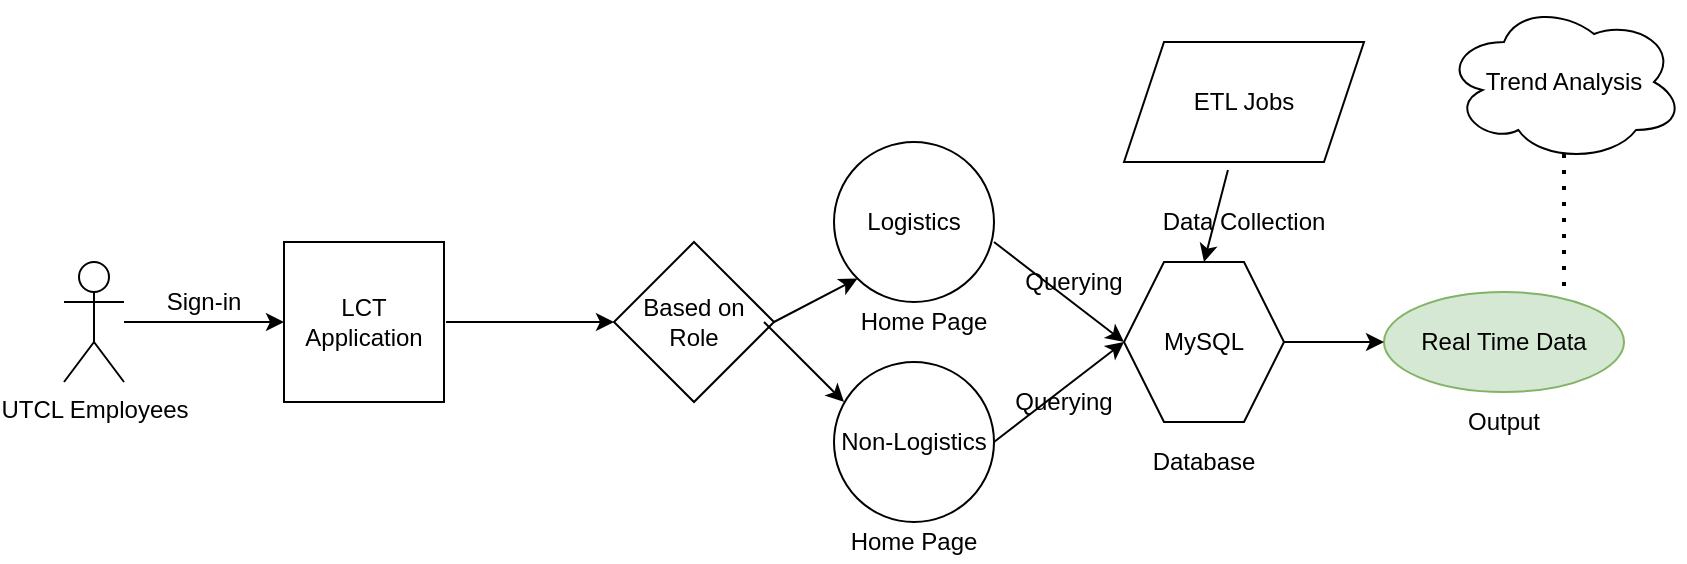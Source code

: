 <mxfile version="14.9.4" type="github" pages="3">
  <diagram id="ihwpi3PG6v21Ac_dPdbL" name="Parent LCT Diagram">
    <mxGraphModel dx="910" dy="418" grid="1" gridSize="10" guides="1" tooltips="1" connect="1" arrows="1" fold="1" page="1" pageScale="1" pageWidth="850" pageHeight="1100" math="0" shadow="0">
      <root>
        <mxCell id="0" />
        <mxCell id="1" parent="0" />
        <mxCell id="TboBpPdybJenlptqnbeH-1" value="LCT Application" style="whiteSpace=wrap;html=1;aspect=fixed;" parent="1" vertex="1">
          <mxGeometry x="150" y="140" width="80" height="80" as="geometry" />
        </mxCell>
        <mxCell id="TboBpPdybJenlptqnbeH-3" value="UTCL Employees" style="shape=umlActor;verticalLabelPosition=bottom;verticalAlign=top;html=1;outlineConnect=0;" parent="1" vertex="1">
          <mxGeometry x="40" y="150" width="30" height="60" as="geometry" />
        </mxCell>
        <mxCell id="TboBpPdybJenlptqnbeH-4" value="" style="endArrow=classic;html=1;" parent="1" source="TboBpPdybJenlptqnbeH-3" edge="1">
          <mxGeometry width="50" height="50" relative="1" as="geometry">
            <mxPoint x="60" y="150" as="sourcePoint" />
            <mxPoint x="150" y="180" as="targetPoint" />
          </mxGeometry>
        </mxCell>
        <mxCell id="TboBpPdybJenlptqnbeH-5" value="Sign-in" style="text;html=1;strokeColor=none;fillColor=none;align=center;verticalAlign=middle;whiteSpace=wrap;rounded=0;" parent="1" vertex="1">
          <mxGeometry x="90" y="160" width="40" height="20" as="geometry" />
        </mxCell>
        <mxCell id="TboBpPdybJenlptqnbeH-6" value="Real Time Data" style="ellipse;whiteSpace=wrap;html=1;fillColor=#d5e8d4;strokeColor=#82b366;" parent="1" vertex="1">
          <mxGeometry x="700" y="165" width="120" height="50" as="geometry" />
        </mxCell>
        <mxCell id="TboBpPdybJenlptqnbeH-7" value="" style="endArrow=classic;html=1;entryX=0;entryY=0.5;entryDx=0;entryDy=0;" parent="1" target="TboBpPdybJenlptqnbeH-24" edge="1">
          <mxGeometry width="50" height="50" relative="1" as="geometry">
            <mxPoint x="231.03" y="180" as="sourcePoint" />
            <mxPoint x="305" y="269" as="targetPoint" />
          </mxGeometry>
        </mxCell>
        <mxCell id="TboBpPdybJenlptqnbeH-11" value="Trend Analysis" style="ellipse;shape=cloud;whiteSpace=wrap;html=1;" parent="1" vertex="1">
          <mxGeometry x="730" y="20" width="120" height="80" as="geometry" />
        </mxCell>
        <mxCell id="TboBpPdybJenlptqnbeH-16" value="" style="endArrow=none;dashed=1;html=1;dashPattern=1 3;strokeWidth=2;" parent="1" edge="1">
          <mxGeometry width="50" height="50" relative="1" as="geometry">
            <mxPoint x="790" y="96" as="sourcePoint" />
            <mxPoint x="790" y="165" as="targetPoint" />
          </mxGeometry>
        </mxCell>
        <mxCell id="TboBpPdybJenlptqnbeH-22" value="Querying" style="text;html=1;strokeColor=none;fillColor=none;align=center;verticalAlign=middle;whiteSpace=wrap;rounded=0;" parent="1" vertex="1">
          <mxGeometry x="520" y="210" width="40" height="20" as="geometry" />
        </mxCell>
        <mxCell id="TboBpPdybJenlptqnbeH-24" value="Based on Role" style="rhombus;whiteSpace=wrap;html=1;" parent="1" vertex="1">
          <mxGeometry x="315" y="140" width="80" height="80" as="geometry" />
        </mxCell>
        <mxCell id="TboBpPdybJenlptqnbeH-26" value="Logistics" style="ellipse;whiteSpace=wrap;html=1;aspect=fixed;" parent="1" vertex="1">
          <mxGeometry x="425" y="90" width="80" height="80" as="geometry" />
        </mxCell>
        <mxCell id="TboBpPdybJenlptqnbeH-27" value="Non-Logistics" style="ellipse;whiteSpace=wrap;html=1;aspect=fixed;" parent="1" vertex="1">
          <mxGeometry x="425" y="200" width="80" height="80" as="geometry" />
        </mxCell>
        <mxCell id="TboBpPdybJenlptqnbeH-28" value="" style="endArrow=classic;html=1;entryX=0;entryY=1;entryDx=0;entryDy=0;" parent="1" target="TboBpPdybJenlptqnbeH-26" edge="1">
          <mxGeometry width="50" height="50" relative="1" as="geometry">
            <mxPoint x="395" y="180" as="sourcePoint" />
            <mxPoint x="445" y="130" as="targetPoint" />
          </mxGeometry>
        </mxCell>
        <mxCell id="TboBpPdybJenlptqnbeH-29" value="" style="endArrow=classic;html=1;" parent="1" edge="1">
          <mxGeometry width="50" height="50" relative="1" as="geometry">
            <mxPoint x="390" y="180" as="sourcePoint" />
            <mxPoint x="430" y="220" as="targetPoint" />
          </mxGeometry>
        </mxCell>
        <mxCell id="TboBpPdybJenlptqnbeH-30" value="MySQL" style="shape=hexagon;perimeter=hexagonPerimeter2;whiteSpace=wrap;html=1;fixedSize=1;" parent="1" vertex="1">
          <mxGeometry x="570" y="150" width="80" height="80" as="geometry" />
        </mxCell>
        <mxCell id="TboBpPdybJenlptqnbeH-31" value="" style="endArrow=classic;html=1;entryX=0;entryY=0.5;entryDx=0;entryDy=0;" parent="1" target="TboBpPdybJenlptqnbeH-30" edge="1">
          <mxGeometry width="50" height="50" relative="1" as="geometry">
            <mxPoint x="505" y="240" as="sourcePoint" />
            <mxPoint x="555" y="190" as="targetPoint" />
          </mxGeometry>
        </mxCell>
        <mxCell id="TboBpPdybJenlptqnbeH-32" value="" style="endArrow=classic;html=1;" parent="1" edge="1">
          <mxGeometry width="50" height="50" relative="1" as="geometry">
            <mxPoint x="505" y="140" as="sourcePoint" />
            <mxPoint x="570" y="190" as="targetPoint" />
            <Array as="points" />
          </mxGeometry>
        </mxCell>
        <mxCell id="TboBpPdybJenlptqnbeH-36" value="Querying" style="text;html=1;strokeColor=none;fillColor=none;align=center;verticalAlign=middle;whiteSpace=wrap;rounded=0;rotation=0;" parent="1" vertex="1">
          <mxGeometry x="530" y="150" width="30" height="20" as="geometry" />
        </mxCell>
        <mxCell id="TboBpPdybJenlptqnbeH-39" value="" style="endArrow=classic;html=1;entryX=0;entryY=0.5;entryDx=0;entryDy=0;exitX=1;exitY=0.5;exitDx=0;exitDy=0;" parent="1" source="TboBpPdybJenlptqnbeH-30" target="TboBpPdybJenlptqnbeH-6" edge="1">
          <mxGeometry width="50" height="50" relative="1" as="geometry">
            <mxPoint x="640" y="220" as="sourcePoint" />
            <mxPoint x="690" y="170" as="targetPoint" />
          </mxGeometry>
        </mxCell>
        <mxCell id="TboBpPdybJenlptqnbeH-40" value="Home Page" style="text;html=1;strokeColor=none;fillColor=none;align=center;verticalAlign=middle;whiteSpace=wrap;rounded=0;" parent="1" vertex="1">
          <mxGeometry x="430" y="170" width="80" height="20" as="geometry" />
        </mxCell>
        <mxCell id="TboBpPdybJenlptqnbeH-41" value="Home Page" style="text;html=1;strokeColor=none;fillColor=none;align=center;verticalAlign=middle;whiteSpace=wrap;rounded=0;" parent="1" vertex="1">
          <mxGeometry x="425" y="280" width="80" height="20" as="geometry" />
        </mxCell>
        <mxCell id="TboBpPdybJenlptqnbeH-42" value="Database" style="text;html=1;strokeColor=none;fillColor=none;align=center;verticalAlign=middle;whiteSpace=wrap;rounded=0;" parent="1" vertex="1">
          <mxGeometry x="570" y="240" width="80" height="20" as="geometry" />
        </mxCell>
        <mxCell id="TboBpPdybJenlptqnbeH-43" value="ETL Jobs" style="shape=parallelogram;perimeter=parallelogramPerimeter;whiteSpace=wrap;html=1;fixedSize=1;" parent="1" vertex="1">
          <mxGeometry x="570" y="40" width="120" height="60" as="geometry" />
        </mxCell>
        <mxCell id="TboBpPdybJenlptqnbeH-44" value="" style="endArrow=classic;html=1;exitX=0.433;exitY=1.067;exitDx=0;exitDy=0;exitPerimeter=0;" parent="1" source="TboBpPdybJenlptqnbeH-43" edge="1">
          <mxGeometry width="50" height="50" relative="1" as="geometry">
            <mxPoint x="560" y="200" as="sourcePoint" />
            <mxPoint x="610" y="150" as="targetPoint" />
          </mxGeometry>
        </mxCell>
        <mxCell id="TboBpPdybJenlptqnbeH-45" value="Data Collection" style="text;html=1;strokeColor=none;fillColor=none;align=center;verticalAlign=middle;whiteSpace=wrap;rounded=0;" parent="1" vertex="1">
          <mxGeometry x="580" y="120" width="100" height="20" as="geometry" />
        </mxCell>
        <mxCell id="TboBpPdybJenlptqnbeH-46" value="Output" style="text;html=1;strokeColor=none;fillColor=none;align=center;verticalAlign=middle;whiteSpace=wrap;rounded=0;" parent="1" vertex="1">
          <mxGeometry x="720" y="220" width="80" height="20" as="geometry" />
        </mxCell>
      </root>
    </mxGraphModel>
  </diagram>
  <diagram id="2dM_wgt5DKuxqBe2ZXQk" name="Logistics">
    <mxGraphModel dx="1760" dy="418" grid="1" gridSize="10" guides="1" tooltips="1" connect="1" arrows="1" fold="1" page="1" pageScale="1" pageWidth="850" pageHeight="1100" math="0" shadow="0">
      <root>
        <mxCell id="Jf-QFF6wfLOz15JM0meg-0" />
        <mxCell id="Jf-QFF6wfLOz15JM0meg-1" parent="Jf-QFF6wfLOz15JM0meg-0" />
        <mxCell id="6h3UA6PMcJ8tkmaxTjKr-0" value="&lt;span lang=&quot;EN-US&quot;&gt;&lt;span style=&quot;white-space: pre&quot;&gt;	&lt;/span&gt;RoadCoordinator (RDC)&lt;/span&gt;" style="shape=umlActor;verticalLabelPosition=bottom;verticalAlign=top;html=1;outlineConnect=0;" vertex="1" parent="Jf-QFF6wfLOz15JM0meg-1">
          <mxGeometry x="40" y="150" width="30" height="60" as="geometry" />
        </mxCell>
        <mxCell id="KvCo8i099XJEn44YQNHh-7" value="" style="edgeStyle=orthogonalEdgeStyle;rounded=0;orthogonalLoop=1;jettySize=auto;html=1;" edge="1" parent="Jf-QFF6wfLOz15JM0meg-1" source="PN03awmeVlYFkqDMMR8e-0" target="KvCo8i099XJEn44YQNHh-0">
          <mxGeometry relative="1" as="geometry" />
        </mxCell>
        <mxCell id="PN03awmeVlYFkqDMMR8e-0" value="LCT Application" style="whiteSpace=wrap;html=1;aspect=fixed;" vertex="1" parent="Jf-QFF6wfLOz15JM0meg-1">
          <mxGeometry x="180" y="150" width="80" height="80" as="geometry" />
        </mxCell>
        <mxCell id="mz8o5ZLXpBOSQ5gIylkF-1" style="edgeStyle=orthogonalEdgeStyle;rounded=0;orthogonalLoop=1;jettySize=auto;html=1;exitX=1;exitY=0.75;exitDx=0;exitDy=0;" edge="1" parent="Jf-QFF6wfLOz15JM0meg-1" source="viw1tFmEu8FGlzqgBKye-0">
          <mxGeometry relative="1" as="geometry">
            <mxPoint x="130" y="175" as="targetPoint" />
          </mxGeometry>
        </mxCell>
        <mxCell id="viw1tFmEu8FGlzqgBKye-0" value="Sign-in" style="text;html=1;strokeColor=none;fillColor=none;align=center;verticalAlign=middle;whiteSpace=wrap;rounded=0;" vertex="1" parent="Jf-QFF6wfLOz15JM0meg-1">
          <mxGeometry x="90" y="160" width="40" height="20" as="geometry" />
        </mxCell>
        <mxCell id="mz8o5ZLXpBOSQ5gIylkF-0" value="" style="endArrow=classic;html=1;exitX=0.5;exitY=0.5;exitDx=0;exitDy=0;exitPerimeter=0;" edge="1" parent="Jf-QFF6wfLOz15JM0meg-1" source="6h3UA6PMcJ8tkmaxTjKr-0">
          <mxGeometry width="50" height="50" relative="1" as="geometry">
            <mxPoint x="90" y="189.5" as="sourcePoint" />
            <mxPoint x="180" y="179" as="targetPoint" />
          </mxGeometry>
        </mxCell>
        <mxCell id="HM9fi9SMJqDiTyokyTgh-5" value="&lt;div&gt;Rake Coordinator (RK)&lt;/div&gt;&lt;div&gt;&lt;br&gt;&lt;/div&gt;" style="text;whiteSpace=wrap;html=1;" vertex="1" parent="Jf-QFF6wfLOz15JM0meg-1">
          <mxGeometry y="230" width="150" height="30" as="geometry" />
        </mxCell>
        <mxCell id="HM9fi9SMJqDiTyokyTgh-8" value="Plant Logistics Head (PLH)" style="text;whiteSpace=wrap;html=1;" vertex="1" parent="Jf-QFF6wfLOz15JM0meg-1">
          <mxGeometry y="250" width="150" height="30" as="geometry" />
        </mxCell>
        <mxCell id="HM9fi9SMJqDiTyokyTgh-9" value="Regional Logistics Head (RLH)" style="text;whiteSpace=wrap;html=1;" vertex="1" parent="Jf-QFF6wfLOz15JM0meg-1">
          <mxGeometry y="270" width="170" height="30" as="geometry" />
        </mxCell>
        <mxCell id="HM9fi9SMJqDiTyokyTgh-10" value="Zonal Logistics Head (ZLH)" style="text;whiteSpace=wrap;html=1;" vertex="1" parent="Jf-QFF6wfLOz15JM0meg-1">
          <mxGeometry y="290" width="150" height="30" as="geometry" />
        </mxCell>
        <mxCell id="HM9fi9SMJqDiTyokyTgh-11" value="Central Logistics Cell (CLC)" style="text;whiteSpace=wrap;html=1;" vertex="1" parent="Jf-QFF6wfLOz15JM0meg-1">
          <mxGeometry y="310" width="160" height="30" as="geometry" />
        </mxCell>
        <mxCell id="KvCo8i099XJEn44YQNHh-5" value="" style="edgeStyle=orthogonalEdgeStyle;rounded=0;orthogonalLoop=1;jettySize=auto;html=1;" edge="1" parent="Jf-QFF6wfLOz15JM0meg-1" source="DV0fefqPz8czP0GlsIlo-0" target="ELQveJA1XCpcFIEv5kWk-0">
          <mxGeometry relative="1" as="geometry" />
        </mxCell>
        <mxCell id="DV0fefqPz8czP0GlsIlo-0" value="MySQL" style="shape=hexagon;perimeter=hexagonPerimeter2;whiteSpace=wrap;html=1;fixedSize=1;" vertex="1" parent="Jf-QFF6wfLOz15JM0meg-1">
          <mxGeometry x="550" y="280" width="80" height="80" as="geometry" />
        </mxCell>
        <mxCell id="KvCo8i099XJEn44YQNHh-6" value="" style="edgeStyle=orthogonalEdgeStyle;rounded=0;orthogonalLoop=1;jettySize=auto;html=1;" edge="1" parent="Jf-QFF6wfLOz15JM0meg-1" source="2rl6-muXLqXByE_GD5u3-0" target="DV0fefqPz8czP0GlsIlo-0">
          <mxGeometry relative="1" as="geometry" />
        </mxCell>
        <mxCell id="2rl6-muXLqXByE_GD5u3-0" value="ETL Jobs" style="shape=parallelogram;perimeter=parallelogramPerimeter;whiteSpace=wrap;html=1;fixedSize=1;" vertex="1" parent="Jf-QFF6wfLOz15JM0meg-1">
          <mxGeometry x="730" y="290" width="100" height="60" as="geometry" />
        </mxCell>
        <mxCell id="OiKKK8v9pq7ARO2hMmkM-0" value="Querying" style="text;html=1;strokeColor=none;fillColor=none;align=center;verticalAlign=middle;whiteSpace=wrap;rounded=0;rotation=90;" vertex="1" parent="Jf-QFF6wfLOz15JM0meg-1">
          <mxGeometry x="560" y="240" width="40" height="20" as="geometry" />
        </mxCell>
        <mxCell id="psIVYtCFmDgO5q7gNuKh-0" value="Data Collection" style="text;html=1;strokeColor=none;fillColor=none;align=center;verticalAlign=middle;whiteSpace=wrap;rounded=0;" vertex="1" parent="Jf-QFF6wfLOz15JM0meg-1">
          <mxGeometry x="630" y="300" width="100" height="20" as="geometry" />
        </mxCell>
        <mxCell id="ELQveJA1XCpcFIEv5kWk-0" value="Real Time Data" style="ellipse;whiteSpace=wrap;html=1;fillColor=#d5e8d4;strokeColor=#82b366;" vertex="1" parent="Jf-QFF6wfLOz15JM0meg-1">
          <mxGeometry x="330" y="295" width="120" height="50" as="geometry" />
        </mxCell>
        <mxCell id="yxSgpilAf-H9DmwRI82H-0" value="Trend Analysis" style="ellipse;shape=cloud;whiteSpace=wrap;html=1;" vertex="1" parent="Jf-QFF6wfLOz15JM0meg-1">
          <mxGeometry x="180" y="270" width="120" height="80" as="geometry" />
        </mxCell>
        <mxCell id="wa06DkMv0-FsdOnmpILd-0" value="Output" style="text;html=1;strokeColor=none;fillColor=none;align=center;verticalAlign=middle;whiteSpace=wrap;rounded=0;" vertex="1" parent="Jf-QFF6wfLOz15JM0meg-1">
          <mxGeometry x="460" y="295" width="80" height="20" as="geometry" />
        </mxCell>
        <mxCell id="uDUvW_56o6TEFWSs1B9o-0" value="" style="endArrow=none;dashed=1;html=1;dashPattern=1 3;strokeWidth=2;exitX=0.95;exitY=0.588;exitDx=0;exitDy=0;exitPerimeter=0;" edge="1" parent="Jf-QFF6wfLOz15JM0meg-1" source="yxSgpilAf-H9DmwRI82H-0" target="ELQveJA1XCpcFIEv5kWk-0">
          <mxGeometry width="50" height="50" relative="1" as="geometry">
            <mxPoint x="790" y="96" as="sourcePoint" />
            <mxPoint x="790" y="165" as="targetPoint" />
          </mxGeometry>
        </mxCell>
        <mxCell id="3FZaFI_d2NECcO0djyAL-0" value="Azure Cloud-IaaS" style="shape=process;whiteSpace=wrap;html=1;backgroundOutline=1;fillColor=#ffe6cc;strokeColor=#d79b00;" vertex="1" parent="Jf-QFF6wfLOz15JM0meg-1">
          <mxGeometry x="260" y="380" width="280" height="60" as="geometry" />
        </mxCell>
        <mxCell id="KvCo8i099XJEn44YQNHh-2" value="" style="edgeStyle=orthogonalEdgeStyle;rounded=0;orthogonalLoop=1;jettySize=auto;html=1;" edge="1" parent="Jf-QFF6wfLOz15JM0meg-1" source="KvCo8i099XJEn44YQNHh-0" target="KvCo8i099XJEn44YQNHh-1">
          <mxGeometry relative="1" as="geometry" />
        </mxCell>
        <mxCell id="KvCo8i099XJEn44YQNHh-0" value="Web Server" style="rounded=0;whiteSpace=wrap;html=1;" vertex="1" parent="Jf-QFF6wfLOz15JM0meg-1">
          <mxGeometry x="360" y="160" width="90" height="60" as="geometry" />
        </mxCell>
        <mxCell id="KvCo8i099XJEn44YQNHh-4" value="" style="edgeStyle=orthogonalEdgeStyle;rounded=0;orthogonalLoop=1;jettySize=auto;html=1;" edge="1" parent="Jf-QFF6wfLOz15JM0meg-1" source="KvCo8i099XJEn44YQNHh-1" target="DV0fefqPz8czP0GlsIlo-0">
          <mxGeometry relative="1" as="geometry" />
        </mxCell>
        <mxCell id="KvCo8i099XJEn44YQNHh-1" value="App Server" style="rounded=1;whiteSpace=wrap;html=1;" vertex="1" parent="Jf-QFF6wfLOz15JM0meg-1">
          <mxGeometry x="530" y="160" width="120" height="60" as="geometry" />
        </mxCell>
        <mxCell id="KvCo8i099XJEn44YQNHh-8" value="User Request" style="text;html=1;strokeColor=none;fillColor=none;align=center;verticalAlign=middle;whiteSpace=wrap;rounded=0;" vertex="1" parent="Jf-QFF6wfLOz15JM0meg-1">
          <mxGeometry x="270" y="170" width="80" height="20" as="geometry" />
        </mxCell>
      </root>
    </mxGraphModel>
  </diagram>
  <diagram id="hWGBkeMVxOZ5TveDBM-2" name="Non-Logistics">
    <mxGraphModel dx="1760" dy="418" grid="1" gridSize="10" guides="1" tooltips="1" connect="1" arrows="1" fold="1" page="1" pageScale="1" pageWidth="850" pageHeight="1100" math="0" shadow="0">
      <root>
        <mxCell id="dH8uAsj3LXv-yCLXVmss-0" />
        <mxCell id="dH8uAsj3LXv-yCLXVmss-1" parent="dH8uAsj3LXv-yCLXVmss-0" />
        <mxCell id="Pom_EsGLPeAYHYsS_G2o-0" value="&lt;span lang=&quot;EN-US&quot;&gt;&lt;span style=&quot;white-space: pre&quot;&gt;	&lt;/span&gt;Key User-PRM, CRM, KH, KZH&lt;br&gt;&lt;/span&gt;" style="shape=umlActor;verticalLabelPosition=bottom;verticalAlign=top;html=1;outlineConnect=0;" vertex="1" parent="dH8uAsj3LXv-yCLXVmss-1">
          <mxGeometry x="60" y="150" width="30" height="60" as="geometry" />
        </mxCell>
        <mxCell id="Pom_EsGLPeAYHYsS_G2o-1" value="LCT Application" style="whiteSpace=wrap;html=1;aspect=fixed;" vertex="1" parent="dH8uAsj3LXv-yCLXVmss-1">
          <mxGeometry x="200" y="150" width="80" height="80" as="geometry" />
        </mxCell>
        <mxCell id="Pom_EsGLPeAYHYsS_G2o-3" value="Sign-in" style="text;html=1;strokeColor=none;fillColor=none;align=center;verticalAlign=middle;whiteSpace=wrap;rounded=0;" vertex="1" parent="dH8uAsj3LXv-yCLXVmss-1">
          <mxGeometry x="130" y="160" width="40" height="20" as="geometry" />
        </mxCell>
        <mxCell id="Pom_EsGLPeAYHYsS_G2o-4" value="" style="endArrow=classic;html=1;exitX=0.5;exitY=0.5;exitDx=0;exitDy=0;exitPerimeter=0;" edge="1" parent="dH8uAsj3LXv-yCLXVmss-1" source="Pom_EsGLPeAYHYsS_G2o-0">
          <mxGeometry width="50" height="50" relative="1" as="geometry">
            <mxPoint x="90" y="189.5" as="sourcePoint" />
            <mxPoint x="200" y="178" as="targetPoint" />
            <Array as="points" />
          </mxGeometry>
        </mxCell>
        <mxCell id="Pom_EsGLPeAYHYsS_G2o-5" value="" style="endArrow=classic;html=1;" edge="1" parent="dH8uAsj3LXv-yCLXVmss-1">
          <mxGeometry width="50" height="50" relative="1" as="geometry">
            <mxPoint x="280" y="180" as="sourcePoint" />
            <mxPoint x="370" y="180" as="targetPoint" />
          </mxGeometry>
        </mxCell>
        <mxCell id="Pom_EsGLPeAYHYsS_G2o-6" value="Commercial-CCH, ZCH, RCH, DAC" style="text;whiteSpace=wrap;html=1;" vertex="1" parent="dH8uAsj3LXv-yCLXVmss-1">
          <mxGeometry y="230" width="200" height="30" as="geometry" />
        </mxCell>
        <mxCell id="Pom_EsGLPeAYHYsS_G2o-7" value="Sales-NSH, TSE, TSM, RHM, ZHM" style="text;whiteSpace=wrap;html=1;" vertex="1" parent="dH8uAsj3LXv-yCLXVmss-1">
          <mxGeometry y="250" width="190" height="30" as="geometry" />
        </mxCell>
        <mxCell id="Pom_EsGLPeAYHYsS_G2o-8" value="Manufacturing-CH, PPH" style="text;whiteSpace=wrap;html=1;" vertex="1" parent="dH8uAsj3LXv-yCLXVmss-1">
          <mxGeometry y="270" width="170" height="30" as="geometry" />
        </mxCell>
        <mxCell id="reD5fX9gJrGPpCTy4eoo-0" value="User Request" style="text;html=1;align=center;verticalAlign=middle;resizable=0;points=[];autosize=1;strokeColor=none;" vertex="1" parent="dH8uAsj3LXv-yCLXVmss-1">
          <mxGeometry x="275" y="160" width="90" height="20" as="geometry" />
        </mxCell>
        <mxCell id="tyT0eDwXKY_Wt2p2SU6W-4" value="" style="edgeStyle=orthogonalEdgeStyle;rounded=0;orthogonalLoop=1;jettySize=auto;html=1;" edge="1" parent="dH8uAsj3LXv-yCLXVmss-1" source="tyT0eDwXKY_Wt2p2SU6W-2" target="tyT0eDwXKY_Wt2p2SU6W-3">
          <mxGeometry relative="1" as="geometry" />
        </mxCell>
        <mxCell id="tyT0eDwXKY_Wt2p2SU6W-2" value="Azure Load Balancer" style="rounded=1;whiteSpace=wrap;html=1;" vertex="1" parent="dH8uAsj3LXv-yCLXVmss-1">
          <mxGeometry x="370" y="150" width="120" height="60" as="geometry" />
        </mxCell>
        <mxCell id="tyT0eDwXKY_Wt2p2SU6W-12" value="" style="edgeStyle=orthogonalEdgeStyle;rounded=0;orthogonalLoop=1;jettySize=auto;html=1;" edge="1" parent="dH8uAsj3LXv-yCLXVmss-1" source="tyT0eDwXKY_Wt2p2SU6W-3" target="tyT0eDwXKY_Wt2p2SU6W-9">
          <mxGeometry relative="1" as="geometry" />
        </mxCell>
        <mxCell id="tyT0eDwXKY_Wt2p2SU6W-3" value="" style="whiteSpace=wrap;html=1;rounded=1;" vertex="1" parent="dH8uAsj3LXv-yCLXVmss-1">
          <mxGeometry x="560" y="125" width="120" height="110" as="geometry" />
        </mxCell>
        <mxCell id="tyT0eDwXKY_Wt2p2SU6W-5" value="VM1" style="whiteSpace=wrap;html=1;aspect=fixed;" vertex="1" parent="dH8uAsj3LXv-yCLXVmss-1">
          <mxGeometry x="570" y="160" width="40" height="40" as="geometry" />
        </mxCell>
        <mxCell id="tyT0eDwXKY_Wt2p2SU6W-6" value="VM2" style="whiteSpace=wrap;html=1;aspect=fixed;" vertex="1" parent="dH8uAsj3LXv-yCLXVmss-1">
          <mxGeometry x="630" y="160" width="40" height="40" as="geometry" />
        </mxCell>
        <mxCell id="tyT0eDwXKY_Wt2p2SU6W-7" value="Web Server" style="text;html=1;strokeColor=none;fillColor=none;align=center;verticalAlign=middle;whiteSpace=wrap;rounded=0;" vertex="1" parent="dH8uAsj3LXv-yCLXVmss-1">
          <mxGeometry x="585" y="200" width="80" height="20" as="geometry" />
        </mxCell>
        <mxCell id="tyT0eDwXKY_Wt2p2SU6W-17" value="" style="edgeStyle=orthogonalEdgeStyle;rounded=0;orthogonalLoop=1;jettySize=auto;html=1;" edge="1" parent="dH8uAsj3LXv-yCLXVmss-1" source="tyT0eDwXKY_Wt2p2SU6W-9">
          <mxGeometry relative="1" as="geometry">
            <mxPoint x="830" y="290" as="targetPoint" />
          </mxGeometry>
        </mxCell>
        <mxCell id="tyT0eDwXKY_Wt2p2SU6W-9" value="Azure Load Balancer" style="rounded=1;whiteSpace=wrap;html=1;" vertex="1" parent="dH8uAsj3LXv-yCLXVmss-1">
          <mxGeometry x="770" y="150" width="120" height="60" as="geometry" />
        </mxCell>
        <mxCell id="tyT0eDwXKY_Wt2p2SU6W-18" value="" style="whiteSpace=wrap;html=1;rounded=1;" vertex="1" parent="dH8uAsj3LXv-yCLXVmss-1">
          <mxGeometry x="770" y="290" width="120" height="110" as="geometry" />
        </mxCell>
        <mxCell id="tyT0eDwXKY_Wt2p2SU6W-24" value="" style="edgeStyle=orthogonalEdgeStyle;rounded=0;orthogonalLoop=1;jettySize=auto;html=1;" edge="1" parent="dH8uAsj3LXv-yCLXVmss-1" source="tyT0eDwXKY_Wt2p2SU6W-19" target="tyT0eDwXKY_Wt2p2SU6W-23">
          <mxGeometry relative="1" as="geometry" />
        </mxCell>
        <mxCell id="tyT0eDwXKY_Wt2p2SU6W-19" value="VM3" style="whiteSpace=wrap;html=1;aspect=fixed;" vertex="1" parent="dH8uAsj3LXv-yCLXVmss-1">
          <mxGeometry x="780" y="320" width="40" height="40" as="geometry" />
        </mxCell>
        <mxCell id="tyT0eDwXKY_Wt2p2SU6W-20" value="VM4" style="whiteSpace=wrap;html=1;aspect=fixed;" vertex="1" parent="dH8uAsj3LXv-yCLXVmss-1">
          <mxGeometry x="840" y="320" width="40" height="40" as="geometry" />
        </mxCell>
        <mxCell id="tyT0eDwXKY_Wt2p2SU6W-22" value="App Server" style="text;whiteSpace=wrap;html=1;" vertex="1" parent="dH8uAsj3LXv-yCLXVmss-1">
          <mxGeometry x="790" y="360" width="90" height="30" as="geometry" />
        </mxCell>
        <mxCell id="tyT0eDwXKY_Wt2p2SU6W-26" value="" style="edgeStyle=orthogonalEdgeStyle;rounded=0;orthogonalLoop=1;jettySize=auto;html=1;" edge="1" parent="dH8uAsj3LXv-yCLXVmss-1" source="tyT0eDwXKY_Wt2p2SU6W-23" target="tyT0eDwXKY_Wt2p2SU6W-25">
          <mxGeometry relative="1" as="geometry" />
        </mxCell>
        <mxCell id="tyT0eDwXKY_Wt2p2SU6W-23" value="Azure SQL Cloud Service" style="shape=parallelogram;perimeter=parallelogramPerimeter;whiteSpace=wrap;html=1;fixedSize=1;" vertex="1" parent="dH8uAsj3LXv-yCLXVmss-1">
          <mxGeometry x="560" y="310" width="120" height="60" as="geometry" />
        </mxCell>
        <mxCell id="tyT0eDwXKY_Wt2p2SU6W-28" value="" style="edgeStyle=orthogonalEdgeStyle;rounded=0;orthogonalLoop=1;jettySize=auto;html=1;" edge="1" parent="dH8uAsj3LXv-yCLXVmss-1" source="tyT0eDwXKY_Wt2p2SU6W-25" target="tyT0eDwXKY_Wt2p2SU6W-27">
          <mxGeometry relative="1" as="geometry" />
        </mxCell>
        <mxCell id="tyT0eDwXKY_Wt2p2SU6W-25" value="ETL Server (VM5)" style="ellipse;whiteSpace=wrap;html=1;" vertex="1" parent="dH8uAsj3LXv-yCLXVmss-1">
          <mxGeometry x="360" y="310" width="120" height="60" as="geometry" />
        </mxCell>
        <mxCell id="tyT0eDwXKY_Wt2p2SU6W-27" value="FTP Server" style="whiteSpace=wrap;html=1;" vertex="1" parent="dH8uAsj3LXv-yCLXVmss-1">
          <mxGeometry x="160" y="310" width="120" height="60" as="geometry" />
        </mxCell>
        <mxCell id="tyT0eDwXKY_Wt2p2SU6W-29" value="Azure Cloud - PaaS" style="shape=process;whiteSpace=wrap;html=1;backgroundOutline=1;fillColor=#ffe6cc;strokeColor=#d79b00;" vertex="1" parent="dH8uAsj3LXv-yCLXVmss-1">
          <mxGeometry x="350" y="400" width="290" height="60" as="geometry" />
        </mxCell>
      </root>
    </mxGraphModel>
  </diagram>
</mxfile>
